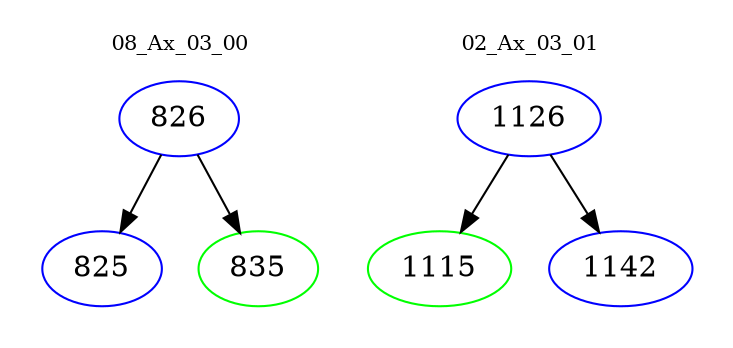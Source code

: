 digraph{
subgraph cluster_0 {
color = white
label = "08_Ax_03_00";
fontsize=10;
T0_826 [label="826", color="blue"]
T0_826 -> T0_825 [color="black"]
T0_825 [label="825", color="blue"]
T0_826 -> T0_835 [color="black"]
T0_835 [label="835", color="green"]
}
subgraph cluster_1 {
color = white
label = "02_Ax_03_01";
fontsize=10;
T1_1126 [label="1126", color="blue"]
T1_1126 -> T1_1115 [color="black"]
T1_1115 [label="1115", color="green"]
T1_1126 -> T1_1142 [color="black"]
T1_1142 [label="1142", color="blue"]
}
}
